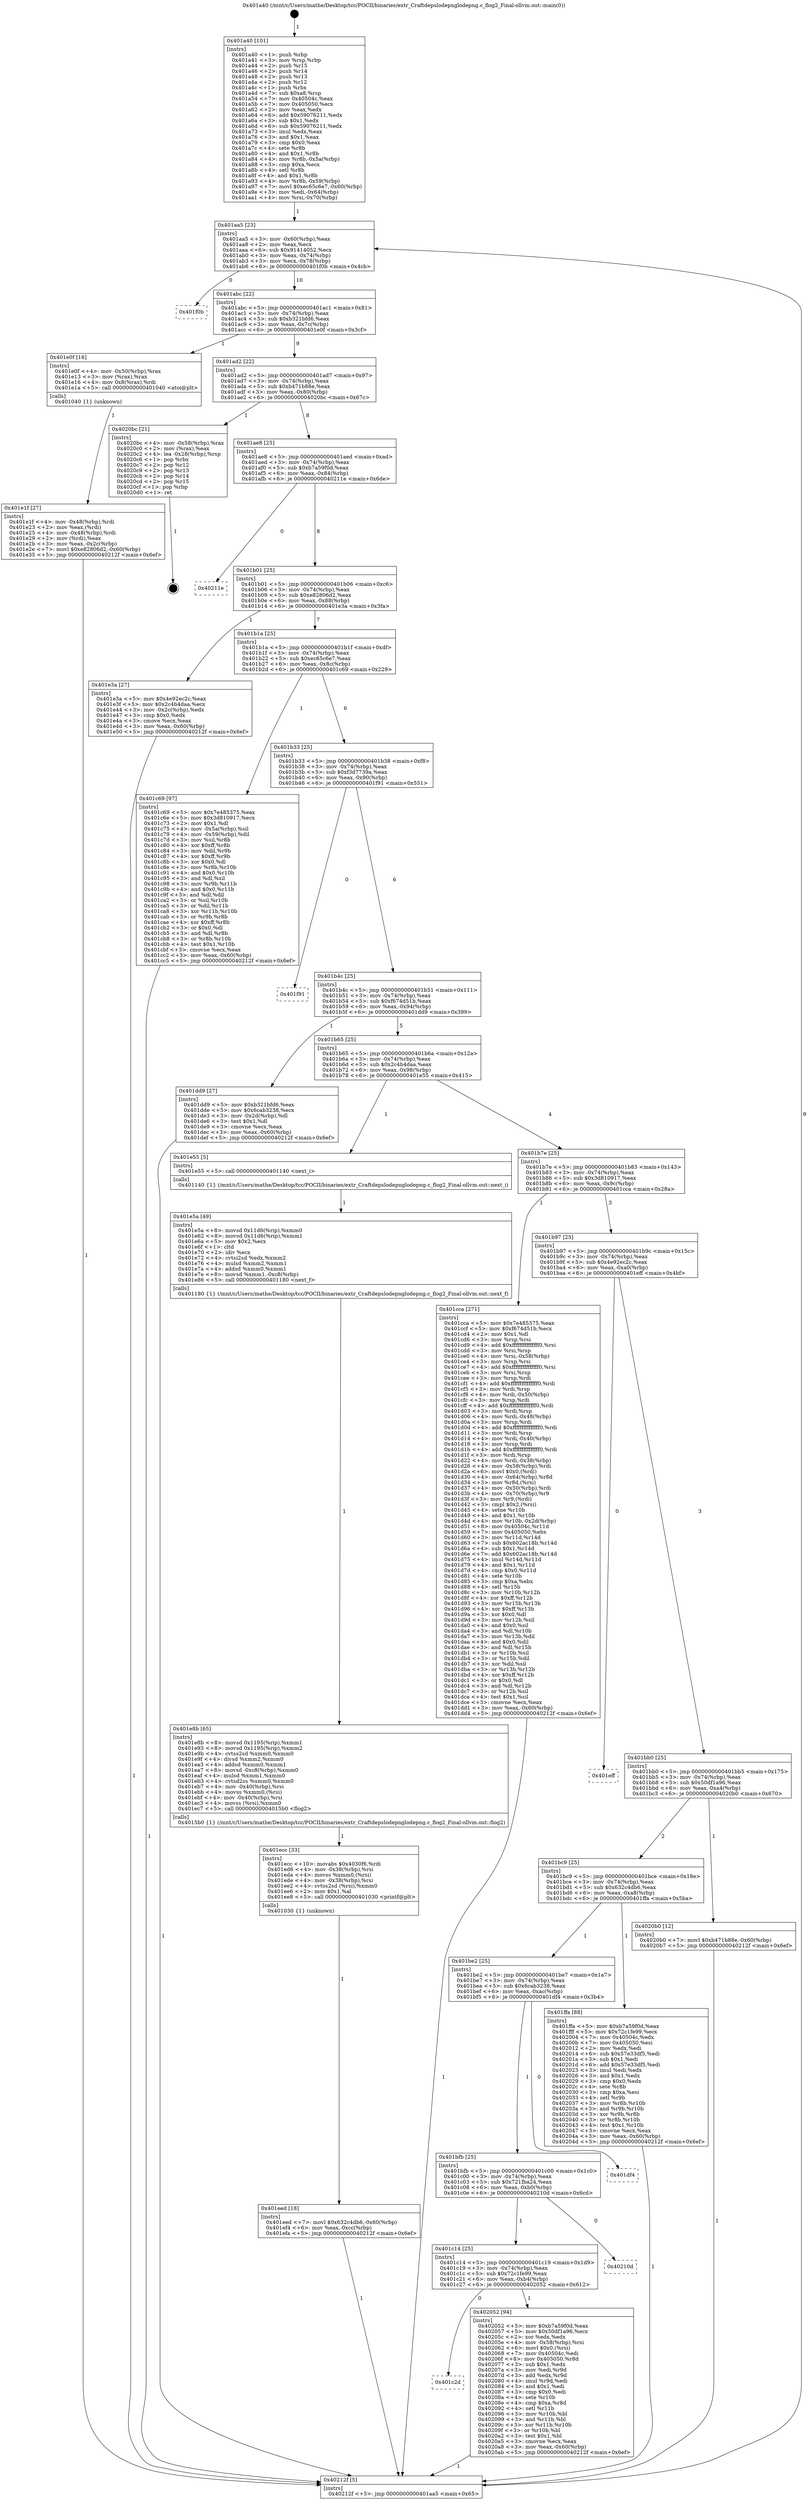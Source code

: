 digraph "0x401a40" {
  label = "0x401a40 (/mnt/c/Users/mathe/Desktop/tcc/POCII/binaries/extr_Craftdepslodepnglodepng.c_flog2_Final-ollvm.out::main(0))"
  labelloc = "t"
  node[shape=record]

  Entry [label="",width=0.3,height=0.3,shape=circle,fillcolor=black,style=filled]
  "0x401aa5" [label="{
     0x401aa5 [23]\l
     | [instrs]\l
     &nbsp;&nbsp;0x401aa5 \<+3\>: mov -0x60(%rbp),%eax\l
     &nbsp;&nbsp;0x401aa8 \<+2\>: mov %eax,%ecx\l
     &nbsp;&nbsp;0x401aaa \<+6\>: sub $0x91414052,%ecx\l
     &nbsp;&nbsp;0x401ab0 \<+3\>: mov %eax,-0x74(%rbp)\l
     &nbsp;&nbsp;0x401ab3 \<+3\>: mov %ecx,-0x78(%rbp)\l
     &nbsp;&nbsp;0x401ab6 \<+6\>: je 0000000000401f0b \<main+0x4cb\>\l
  }"]
  "0x401f0b" [label="{
     0x401f0b\l
  }", style=dashed]
  "0x401abc" [label="{
     0x401abc [22]\l
     | [instrs]\l
     &nbsp;&nbsp;0x401abc \<+5\>: jmp 0000000000401ac1 \<main+0x81\>\l
     &nbsp;&nbsp;0x401ac1 \<+3\>: mov -0x74(%rbp),%eax\l
     &nbsp;&nbsp;0x401ac4 \<+5\>: sub $0xb321bfd6,%eax\l
     &nbsp;&nbsp;0x401ac9 \<+3\>: mov %eax,-0x7c(%rbp)\l
     &nbsp;&nbsp;0x401acc \<+6\>: je 0000000000401e0f \<main+0x3cf\>\l
  }"]
  Exit [label="",width=0.3,height=0.3,shape=circle,fillcolor=black,style=filled,peripheries=2]
  "0x401e0f" [label="{
     0x401e0f [16]\l
     | [instrs]\l
     &nbsp;&nbsp;0x401e0f \<+4\>: mov -0x50(%rbp),%rax\l
     &nbsp;&nbsp;0x401e13 \<+3\>: mov (%rax),%rax\l
     &nbsp;&nbsp;0x401e16 \<+4\>: mov 0x8(%rax),%rdi\l
     &nbsp;&nbsp;0x401e1a \<+5\>: call 0000000000401040 \<atoi@plt\>\l
     | [calls]\l
     &nbsp;&nbsp;0x401040 \{1\} (unknown)\l
  }"]
  "0x401ad2" [label="{
     0x401ad2 [22]\l
     | [instrs]\l
     &nbsp;&nbsp;0x401ad2 \<+5\>: jmp 0000000000401ad7 \<main+0x97\>\l
     &nbsp;&nbsp;0x401ad7 \<+3\>: mov -0x74(%rbp),%eax\l
     &nbsp;&nbsp;0x401ada \<+5\>: sub $0xb471b88e,%eax\l
     &nbsp;&nbsp;0x401adf \<+3\>: mov %eax,-0x80(%rbp)\l
     &nbsp;&nbsp;0x401ae2 \<+6\>: je 00000000004020bc \<main+0x67c\>\l
  }"]
  "0x401c2d" [label="{
     0x401c2d\l
  }", style=dashed]
  "0x4020bc" [label="{
     0x4020bc [21]\l
     | [instrs]\l
     &nbsp;&nbsp;0x4020bc \<+4\>: mov -0x58(%rbp),%rax\l
     &nbsp;&nbsp;0x4020c0 \<+2\>: mov (%rax),%eax\l
     &nbsp;&nbsp;0x4020c2 \<+4\>: lea -0x28(%rbp),%rsp\l
     &nbsp;&nbsp;0x4020c6 \<+1\>: pop %rbx\l
     &nbsp;&nbsp;0x4020c7 \<+2\>: pop %r12\l
     &nbsp;&nbsp;0x4020c9 \<+2\>: pop %r13\l
     &nbsp;&nbsp;0x4020cb \<+2\>: pop %r14\l
     &nbsp;&nbsp;0x4020cd \<+2\>: pop %r15\l
     &nbsp;&nbsp;0x4020cf \<+1\>: pop %rbp\l
     &nbsp;&nbsp;0x4020d0 \<+1\>: ret\l
  }"]
  "0x401ae8" [label="{
     0x401ae8 [25]\l
     | [instrs]\l
     &nbsp;&nbsp;0x401ae8 \<+5\>: jmp 0000000000401aed \<main+0xad\>\l
     &nbsp;&nbsp;0x401aed \<+3\>: mov -0x74(%rbp),%eax\l
     &nbsp;&nbsp;0x401af0 \<+5\>: sub $0xb7a59f0d,%eax\l
     &nbsp;&nbsp;0x401af5 \<+6\>: mov %eax,-0x84(%rbp)\l
     &nbsp;&nbsp;0x401afb \<+6\>: je 000000000040211e \<main+0x6de\>\l
  }"]
  "0x402052" [label="{
     0x402052 [94]\l
     | [instrs]\l
     &nbsp;&nbsp;0x402052 \<+5\>: mov $0xb7a59f0d,%eax\l
     &nbsp;&nbsp;0x402057 \<+5\>: mov $0x50df1a96,%ecx\l
     &nbsp;&nbsp;0x40205c \<+2\>: xor %edx,%edx\l
     &nbsp;&nbsp;0x40205e \<+4\>: mov -0x58(%rbp),%rsi\l
     &nbsp;&nbsp;0x402062 \<+6\>: movl $0x0,(%rsi)\l
     &nbsp;&nbsp;0x402068 \<+7\>: mov 0x40504c,%edi\l
     &nbsp;&nbsp;0x40206f \<+8\>: mov 0x405050,%r8d\l
     &nbsp;&nbsp;0x402077 \<+3\>: sub $0x1,%edx\l
     &nbsp;&nbsp;0x40207a \<+3\>: mov %edi,%r9d\l
     &nbsp;&nbsp;0x40207d \<+3\>: add %edx,%r9d\l
     &nbsp;&nbsp;0x402080 \<+4\>: imul %r9d,%edi\l
     &nbsp;&nbsp;0x402084 \<+3\>: and $0x1,%edi\l
     &nbsp;&nbsp;0x402087 \<+3\>: cmp $0x0,%edi\l
     &nbsp;&nbsp;0x40208a \<+4\>: sete %r10b\l
     &nbsp;&nbsp;0x40208e \<+4\>: cmp $0xa,%r8d\l
     &nbsp;&nbsp;0x402092 \<+4\>: setl %r11b\l
     &nbsp;&nbsp;0x402096 \<+3\>: mov %r10b,%bl\l
     &nbsp;&nbsp;0x402099 \<+3\>: and %r11b,%bl\l
     &nbsp;&nbsp;0x40209c \<+3\>: xor %r11b,%r10b\l
     &nbsp;&nbsp;0x40209f \<+3\>: or %r10b,%bl\l
     &nbsp;&nbsp;0x4020a2 \<+3\>: test $0x1,%bl\l
     &nbsp;&nbsp;0x4020a5 \<+3\>: cmovne %ecx,%eax\l
     &nbsp;&nbsp;0x4020a8 \<+3\>: mov %eax,-0x60(%rbp)\l
     &nbsp;&nbsp;0x4020ab \<+5\>: jmp 000000000040212f \<main+0x6ef\>\l
  }"]
  "0x40211e" [label="{
     0x40211e\l
  }", style=dashed]
  "0x401b01" [label="{
     0x401b01 [25]\l
     | [instrs]\l
     &nbsp;&nbsp;0x401b01 \<+5\>: jmp 0000000000401b06 \<main+0xc6\>\l
     &nbsp;&nbsp;0x401b06 \<+3\>: mov -0x74(%rbp),%eax\l
     &nbsp;&nbsp;0x401b09 \<+5\>: sub $0xe82806d2,%eax\l
     &nbsp;&nbsp;0x401b0e \<+6\>: mov %eax,-0x88(%rbp)\l
     &nbsp;&nbsp;0x401b14 \<+6\>: je 0000000000401e3a \<main+0x3fa\>\l
  }"]
  "0x401c14" [label="{
     0x401c14 [25]\l
     | [instrs]\l
     &nbsp;&nbsp;0x401c14 \<+5\>: jmp 0000000000401c19 \<main+0x1d9\>\l
     &nbsp;&nbsp;0x401c19 \<+3\>: mov -0x74(%rbp),%eax\l
     &nbsp;&nbsp;0x401c1c \<+5\>: sub $0x72c1fe99,%eax\l
     &nbsp;&nbsp;0x401c21 \<+6\>: mov %eax,-0xb4(%rbp)\l
     &nbsp;&nbsp;0x401c27 \<+6\>: je 0000000000402052 \<main+0x612\>\l
  }"]
  "0x401e3a" [label="{
     0x401e3a [27]\l
     | [instrs]\l
     &nbsp;&nbsp;0x401e3a \<+5\>: mov $0x4e92ec2c,%eax\l
     &nbsp;&nbsp;0x401e3f \<+5\>: mov $0x2c4b4daa,%ecx\l
     &nbsp;&nbsp;0x401e44 \<+3\>: mov -0x2c(%rbp),%edx\l
     &nbsp;&nbsp;0x401e47 \<+3\>: cmp $0x0,%edx\l
     &nbsp;&nbsp;0x401e4a \<+3\>: cmove %ecx,%eax\l
     &nbsp;&nbsp;0x401e4d \<+3\>: mov %eax,-0x60(%rbp)\l
     &nbsp;&nbsp;0x401e50 \<+5\>: jmp 000000000040212f \<main+0x6ef\>\l
  }"]
  "0x401b1a" [label="{
     0x401b1a [25]\l
     | [instrs]\l
     &nbsp;&nbsp;0x401b1a \<+5\>: jmp 0000000000401b1f \<main+0xdf\>\l
     &nbsp;&nbsp;0x401b1f \<+3\>: mov -0x74(%rbp),%eax\l
     &nbsp;&nbsp;0x401b22 \<+5\>: sub $0xec65c6e7,%eax\l
     &nbsp;&nbsp;0x401b27 \<+6\>: mov %eax,-0x8c(%rbp)\l
     &nbsp;&nbsp;0x401b2d \<+6\>: je 0000000000401c69 \<main+0x229\>\l
  }"]
  "0x40210d" [label="{
     0x40210d\l
  }", style=dashed]
  "0x401c69" [label="{
     0x401c69 [97]\l
     | [instrs]\l
     &nbsp;&nbsp;0x401c69 \<+5\>: mov $0x7e485375,%eax\l
     &nbsp;&nbsp;0x401c6e \<+5\>: mov $0x3d810917,%ecx\l
     &nbsp;&nbsp;0x401c73 \<+2\>: mov $0x1,%dl\l
     &nbsp;&nbsp;0x401c75 \<+4\>: mov -0x5a(%rbp),%sil\l
     &nbsp;&nbsp;0x401c79 \<+4\>: mov -0x59(%rbp),%dil\l
     &nbsp;&nbsp;0x401c7d \<+3\>: mov %sil,%r8b\l
     &nbsp;&nbsp;0x401c80 \<+4\>: xor $0xff,%r8b\l
     &nbsp;&nbsp;0x401c84 \<+3\>: mov %dil,%r9b\l
     &nbsp;&nbsp;0x401c87 \<+4\>: xor $0xff,%r9b\l
     &nbsp;&nbsp;0x401c8b \<+3\>: xor $0x0,%dl\l
     &nbsp;&nbsp;0x401c8e \<+3\>: mov %r8b,%r10b\l
     &nbsp;&nbsp;0x401c91 \<+4\>: and $0x0,%r10b\l
     &nbsp;&nbsp;0x401c95 \<+3\>: and %dl,%sil\l
     &nbsp;&nbsp;0x401c98 \<+3\>: mov %r9b,%r11b\l
     &nbsp;&nbsp;0x401c9b \<+4\>: and $0x0,%r11b\l
     &nbsp;&nbsp;0x401c9f \<+3\>: and %dl,%dil\l
     &nbsp;&nbsp;0x401ca2 \<+3\>: or %sil,%r10b\l
     &nbsp;&nbsp;0x401ca5 \<+3\>: or %dil,%r11b\l
     &nbsp;&nbsp;0x401ca8 \<+3\>: xor %r11b,%r10b\l
     &nbsp;&nbsp;0x401cab \<+3\>: or %r9b,%r8b\l
     &nbsp;&nbsp;0x401cae \<+4\>: xor $0xff,%r8b\l
     &nbsp;&nbsp;0x401cb2 \<+3\>: or $0x0,%dl\l
     &nbsp;&nbsp;0x401cb5 \<+3\>: and %dl,%r8b\l
     &nbsp;&nbsp;0x401cb8 \<+3\>: or %r8b,%r10b\l
     &nbsp;&nbsp;0x401cbb \<+4\>: test $0x1,%r10b\l
     &nbsp;&nbsp;0x401cbf \<+3\>: cmovne %ecx,%eax\l
     &nbsp;&nbsp;0x401cc2 \<+3\>: mov %eax,-0x60(%rbp)\l
     &nbsp;&nbsp;0x401cc5 \<+5\>: jmp 000000000040212f \<main+0x6ef\>\l
  }"]
  "0x401b33" [label="{
     0x401b33 [25]\l
     | [instrs]\l
     &nbsp;&nbsp;0x401b33 \<+5\>: jmp 0000000000401b38 \<main+0xf8\>\l
     &nbsp;&nbsp;0x401b38 \<+3\>: mov -0x74(%rbp),%eax\l
     &nbsp;&nbsp;0x401b3b \<+5\>: sub $0xf3d7739a,%eax\l
     &nbsp;&nbsp;0x401b40 \<+6\>: mov %eax,-0x90(%rbp)\l
     &nbsp;&nbsp;0x401b46 \<+6\>: je 0000000000401f91 \<main+0x551\>\l
  }"]
  "0x40212f" [label="{
     0x40212f [5]\l
     | [instrs]\l
     &nbsp;&nbsp;0x40212f \<+5\>: jmp 0000000000401aa5 \<main+0x65\>\l
  }"]
  "0x401a40" [label="{
     0x401a40 [101]\l
     | [instrs]\l
     &nbsp;&nbsp;0x401a40 \<+1\>: push %rbp\l
     &nbsp;&nbsp;0x401a41 \<+3\>: mov %rsp,%rbp\l
     &nbsp;&nbsp;0x401a44 \<+2\>: push %r15\l
     &nbsp;&nbsp;0x401a46 \<+2\>: push %r14\l
     &nbsp;&nbsp;0x401a48 \<+2\>: push %r13\l
     &nbsp;&nbsp;0x401a4a \<+2\>: push %r12\l
     &nbsp;&nbsp;0x401a4c \<+1\>: push %rbx\l
     &nbsp;&nbsp;0x401a4d \<+7\>: sub $0xa8,%rsp\l
     &nbsp;&nbsp;0x401a54 \<+7\>: mov 0x40504c,%eax\l
     &nbsp;&nbsp;0x401a5b \<+7\>: mov 0x405050,%ecx\l
     &nbsp;&nbsp;0x401a62 \<+2\>: mov %eax,%edx\l
     &nbsp;&nbsp;0x401a64 \<+6\>: add $0x59076211,%edx\l
     &nbsp;&nbsp;0x401a6a \<+3\>: sub $0x1,%edx\l
     &nbsp;&nbsp;0x401a6d \<+6\>: sub $0x59076211,%edx\l
     &nbsp;&nbsp;0x401a73 \<+3\>: imul %edx,%eax\l
     &nbsp;&nbsp;0x401a76 \<+3\>: and $0x1,%eax\l
     &nbsp;&nbsp;0x401a79 \<+3\>: cmp $0x0,%eax\l
     &nbsp;&nbsp;0x401a7c \<+4\>: sete %r8b\l
     &nbsp;&nbsp;0x401a80 \<+4\>: and $0x1,%r8b\l
     &nbsp;&nbsp;0x401a84 \<+4\>: mov %r8b,-0x5a(%rbp)\l
     &nbsp;&nbsp;0x401a88 \<+3\>: cmp $0xa,%ecx\l
     &nbsp;&nbsp;0x401a8b \<+4\>: setl %r8b\l
     &nbsp;&nbsp;0x401a8f \<+4\>: and $0x1,%r8b\l
     &nbsp;&nbsp;0x401a93 \<+4\>: mov %r8b,-0x59(%rbp)\l
     &nbsp;&nbsp;0x401a97 \<+7\>: movl $0xec65c6e7,-0x60(%rbp)\l
     &nbsp;&nbsp;0x401a9e \<+3\>: mov %edi,-0x64(%rbp)\l
     &nbsp;&nbsp;0x401aa1 \<+4\>: mov %rsi,-0x70(%rbp)\l
  }"]
  "0x401bfb" [label="{
     0x401bfb [25]\l
     | [instrs]\l
     &nbsp;&nbsp;0x401bfb \<+5\>: jmp 0000000000401c00 \<main+0x1c0\>\l
     &nbsp;&nbsp;0x401c00 \<+3\>: mov -0x74(%rbp),%eax\l
     &nbsp;&nbsp;0x401c03 \<+5\>: sub $0x721fba24,%eax\l
     &nbsp;&nbsp;0x401c08 \<+6\>: mov %eax,-0xb0(%rbp)\l
     &nbsp;&nbsp;0x401c0e \<+6\>: je 000000000040210d \<main+0x6cd\>\l
  }"]
  "0x401f91" [label="{
     0x401f91\l
  }", style=dashed]
  "0x401b4c" [label="{
     0x401b4c [25]\l
     | [instrs]\l
     &nbsp;&nbsp;0x401b4c \<+5\>: jmp 0000000000401b51 \<main+0x111\>\l
     &nbsp;&nbsp;0x401b51 \<+3\>: mov -0x74(%rbp),%eax\l
     &nbsp;&nbsp;0x401b54 \<+5\>: sub $0xf674d51b,%eax\l
     &nbsp;&nbsp;0x401b59 \<+6\>: mov %eax,-0x94(%rbp)\l
     &nbsp;&nbsp;0x401b5f \<+6\>: je 0000000000401dd9 \<main+0x399\>\l
  }"]
  "0x401df4" [label="{
     0x401df4\l
  }", style=dashed]
  "0x401dd9" [label="{
     0x401dd9 [27]\l
     | [instrs]\l
     &nbsp;&nbsp;0x401dd9 \<+5\>: mov $0xb321bfd6,%eax\l
     &nbsp;&nbsp;0x401dde \<+5\>: mov $0x6cab3238,%ecx\l
     &nbsp;&nbsp;0x401de3 \<+3\>: mov -0x2d(%rbp),%dl\l
     &nbsp;&nbsp;0x401de6 \<+3\>: test $0x1,%dl\l
     &nbsp;&nbsp;0x401de9 \<+3\>: cmovne %ecx,%eax\l
     &nbsp;&nbsp;0x401dec \<+3\>: mov %eax,-0x60(%rbp)\l
     &nbsp;&nbsp;0x401def \<+5\>: jmp 000000000040212f \<main+0x6ef\>\l
  }"]
  "0x401b65" [label="{
     0x401b65 [25]\l
     | [instrs]\l
     &nbsp;&nbsp;0x401b65 \<+5\>: jmp 0000000000401b6a \<main+0x12a\>\l
     &nbsp;&nbsp;0x401b6a \<+3\>: mov -0x74(%rbp),%eax\l
     &nbsp;&nbsp;0x401b6d \<+5\>: sub $0x2c4b4daa,%eax\l
     &nbsp;&nbsp;0x401b72 \<+6\>: mov %eax,-0x98(%rbp)\l
     &nbsp;&nbsp;0x401b78 \<+6\>: je 0000000000401e55 \<main+0x415\>\l
  }"]
  "0x401be2" [label="{
     0x401be2 [25]\l
     | [instrs]\l
     &nbsp;&nbsp;0x401be2 \<+5\>: jmp 0000000000401be7 \<main+0x1a7\>\l
     &nbsp;&nbsp;0x401be7 \<+3\>: mov -0x74(%rbp),%eax\l
     &nbsp;&nbsp;0x401bea \<+5\>: sub $0x6cab3238,%eax\l
     &nbsp;&nbsp;0x401bef \<+6\>: mov %eax,-0xac(%rbp)\l
     &nbsp;&nbsp;0x401bf5 \<+6\>: je 0000000000401df4 \<main+0x3b4\>\l
  }"]
  "0x401e55" [label="{
     0x401e55 [5]\l
     | [instrs]\l
     &nbsp;&nbsp;0x401e55 \<+5\>: call 0000000000401140 \<next_i\>\l
     | [calls]\l
     &nbsp;&nbsp;0x401140 \{1\} (/mnt/c/Users/mathe/Desktop/tcc/POCII/binaries/extr_Craftdepslodepnglodepng.c_flog2_Final-ollvm.out::next_i)\l
  }"]
  "0x401b7e" [label="{
     0x401b7e [25]\l
     | [instrs]\l
     &nbsp;&nbsp;0x401b7e \<+5\>: jmp 0000000000401b83 \<main+0x143\>\l
     &nbsp;&nbsp;0x401b83 \<+3\>: mov -0x74(%rbp),%eax\l
     &nbsp;&nbsp;0x401b86 \<+5\>: sub $0x3d810917,%eax\l
     &nbsp;&nbsp;0x401b8b \<+6\>: mov %eax,-0x9c(%rbp)\l
     &nbsp;&nbsp;0x401b91 \<+6\>: je 0000000000401cca \<main+0x28a\>\l
  }"]
  "0x401ffa" [label="{
     0x401ffa [88]\l
     | [instrs]\l
     &nbsp;&nbsp;0x401ffa \<+5\>: mov $0xb7a59f0d,%eax\l
     &nbsp;&nbsp;0x401fff \<+5\>: mov $0x72c1fe99,%ecx\l
     &nbsp;&nbsp;0x402004 \<+7\>: mov 0x40504c,%edx\l
     &nbsp;&nbsp;0x40200b \<+7\>: mov 0x405050,%esi\l
     &nbsp;&nbsp;0x402012 \<+2\>: mov %edx,%edi\l
     &nbsp;&nbsp;0x402014 \<+6\>: sub $0x57e33df5,%edi\l
     &nbsp;&nbsp;0x40201a \<+3\>: sub $0x1,%edi\l
     &nbsp;&nbsp;0x40201d \<+6\>: add $0x57e33df5,%edi\l
     &nbsp;&nbsp;0x402023 \<+3\>: imul %edi,%edx\l
     &nbsp;&nbsp;0x402026 \<+3\>: and $0x1,%edx\l
     &nbsp;&nbsp;0x402029 \<+3\>: cmp $0x0,%edx\l
     &nbsp;&nbsp;0x40202c \<+4\>: sete %r8b\l
     &nbsp;&nbsp;0x402030 \<+3\>: cmp $0xa,%esi\l
     &nbsp;&nbsp;0x402033 \<+4\>: setl %r9b\l
     &nbsp;&nbsp;0x402037 \<+3\>: mov %r8b,%r10b\l
     &nbsp;&nbsp;0x40203a \<+3\>: and %r9b,%r10b\l
     &nbsp;&nbsp;0x40203d \<+3\>: xor %r9b,%r8b\l
     &nbsp;&nbsp;0x402040 \<+3\>: or %r8b,%r10b\l
     &nbsp;&nbsp;0x402043 \<+4\>: test $0x1,%r10b\l
     &nbsp;&nbsp;0x402047 \<+3\>: cmovne %ecx,%eax\l
     &nbsp;&nbsp;0x40204a \<+3\>: mov %eax,-0x60(%rbp)\l
     &nbsp;&nbsp;0x40204d \<+5\>: jmp 000000000040212f \<main+0x6ef\>\l
  }"]
  "0x401cca" [label="{
     0x401cca [271]\l
     | [instrs]\l
     &nbsp;&nbsp;0x401cca \<+5\>: mov $0x7e485375,%eax\l
     &nbsp;&nbsp;0x401ccf \<+5\>: mov $0xf674d51b,%ecx\l
     &nbsp;&nbsp;0x401cd4 \<+2\>: mov $0x1,%dl\l
     &nbsp;&nbsp;0x401cd6 \<+3\>: mov %rsp,%rsi\l
     &nbsp;&nbsp;0x401cd9 \<+4\>: add $0xfffffffffffffff0,%rsi\l
     &nbsp;&nbsp;0x401cdd \<+3\>: mov %rsi,%rsp\l
     &nbsp;&nbsp;0x401ce0 \<+4\>: mov %rsi,-0x58(%rbp)\l
     &nbsp;&nbsp;0x401ce4 \<+3\>: mov %rsp,%rsi\l
     &nbsp;&nbsp;0x401ce7 \<+4\>: add $0xfffffffffffffff0,%rsi\l
     &nbsp;&nbsp;0x401ceb \<+3\>: mov %rsi,%rsp\l
     &nbsp;&nbsp;0x401cee \<+3\>: mov %rsp,%rdi\l
     &nbsp;&nbsp;0x401cf1 \<+4\>: add $0xfffffffffffffff0,%rdi\l
     &nbsp;&nbsp;0x401cf5 \<+3\>: mov %rdi,%rsp\l
     &nbsp;&nbsp;0x401cf8 \<+4\>: mov %rdi,-0x50(%rbp)\l
     &nbsp;&nbsp;0x401cfc \<+3\>: mov %rsp,%rdi\l
     &nbsp;&nbsp;0x401cff \<+4\>: add $0xfffffffffffffff0,%rdi\l
     &nbsp;&nbsp;0x401d03 \<+3\>: mov %rdi,%rsp\l
     &nbsp;&nbsp;0x401d06 \<+4\>: mov %rdi,-0x48(%rbp)\l
     &nbsp;&nbsp;0x401d0a \<+3\>: mov %rsp,%rdi\l
     &nbsp;&nbsp;0x401d0d \<+4\>: add $0xfffffffffffffff0,%rdi\l
     &nbsp;&nbsp;0x401d11 \<+3\>: mov %rdi,%rsp\l
     &nbsp;&nbsp;0x401d14 \<+4\>: mov %rdi,-0x40(%rbp)\l
     &nbsp;&nbsp;0x401d18 \<+3\>: mov %rsp,%rdi\l
     &nbsp;&nbsp;0x401d1b \<+4\>: add $0xfffffffffffffff0,%rdi\l
     &nbsp;&nbsp;0x401d1f \<+3\>: mov %rdi,%rsp\l
     &nbsp;&nbsp;0x401d22 \<+4\>: mov %rdi,-0x38(%rbp)\l
     &nbsp;&nbsp;0x401d26 \<+4\>: mov -0x58(%rbp),%rdi\l
     &nbsp;&nbsp;0x401d2a \<+6\>: movl $0x0,(%rdi)\l
     &nbsp;&nbsp;0x401d30 \<+4\>: mov -0x64(%rbp),%r8d\l
     &nbsp;&nbsp;0x401d34 \<+3\>: mov %r8d,(%rsi)\l
     &nbsp;&nbsp;0x401d37 \<+4\>: mov -0x50(%rbp),%rdi\l
     &nbsp;&nbsp;0x401d3b \<+4\>: mov -0x70(%rbp),%r9\l
     &nbsp;&nbsp;0x401d3f \<+3\>: mov %r9,(%rdi)\l
     &nbsp;&nbsp;0x401d42 \<+3\>: cmpl $0x2,(%rsi)\l
     &nbsp;&nbsp;0x401d45 \<+4\>: setne %r10b\l
     &nbsp;&nbsp;0x401d49 \<+4\>: and $0x1,%r10b\l
     &nbsp;&nbsp;0x401d4d \<+4\>: mov %r10b,-0x2d(%rbp)\l
     &nbsp;&nbsp;0x401d51 \<+8\>: mov 0x40504c,%r11d\l
     &nbsp;&nbsp;0x401d59 \<+7\>: mov 0x405050,%ebx\l
     &nbsp;&nbsp;0x401d60 \<+3\>: mov %r11d,%r14d\l
     &nbsp;&nbsp;0x401d63 \<+7\>: sub $0x602ac18b,%r14d\l
     &nbsp;&nbsp;0x401d6a \<+4\>: sub $0x1,%r14d\l
     &nbsp;&nbsp;0x401d6e \<+7\>: add $0x602ac18b,%r14d\l
     &nbsp;&nbsp;0x401d75 \<+4\>: imul %r14d,%r11d\l
     &nbsp;&nbsp;0x401d79 \<+4\>: and $0x1,%r11d\l
     &nbsp;&nbsp;0x401d7d \<+4\>: cmp $0x0,%r11d\l
     &nbsp;&nbsp;0x401d81 \<+4\>: sete %r10b\l
     &nbsp;&nbsp;0x401d85 \<+3\>: cmp $0xa,%ebx\l
     &nbsp;&nbsp;0x401d88 \<+4\>: setl %r15b\l
     &nbsp;&nbsp;0x401d8c \<+3\>: mov %r10b,%r12b\l
     &nbsp;&nbsp;0x401d8f \<+4\>: xor $0xff,%r12b\l
     &nbsp;&nbsp;0x401d93 \<+3\>: mov %r15b,%r13b\l
     &nbsp;&nbsp;0x401d96 \<+4\>: xor $0xff,%r13b\l
     &nbsp;&nbsp;0x401d9a \<+3\>: xor $0x0,%dl\l
     &nbsp;&nbsp;0x401d9d \<+3\>: mov %r12b,%sil\l
     &nbsp;&nbsp;0x401da0 \<+4\>: and $0x0,%sil\l
     &nbsp;&nbsp;0x401da4 \<+3\>: and %dl,%r10b\l
     &nbsp;&nbsp;0x401da7 \<+3\>: mov %r13b,%dil\l
     &nbsp;&nbsp;0x401daa \<+4\>: and $0x0,%dil\l
     &nbsp;&nbsp;0x401dae \<+3\>: and %dl,%r15b\l
     &nbsp;&nbsp;0x401db1 \<+3\>: or %r10b,%sil\l
     &nbsp;&nbsp;0x401db4 \<+3\>: or %r15b,%dil\l
     &nbsp;&nbsp;0x401db7 \<+3\>: xor %dil,%sil\l
     &nbsp;&nbsp;0x401dba \<+3\>: or %r13b,%r12b\l
     &nbsp;&nbsp;0x401dbd \<+4\>: xor $0xff,%r12b\l
     &nbsp;&nbsp;0x401dc1 \<+3\>: or $0x0,%dl\l
     &nbsp;&nbsp;0x401dc4 \<+3\>: and %dl,%r12b\l
     &nbsp;&nbsp;0x401dc7 \<+3\>: or %r12b,%sil\l
     &nbsp;&nbsp;0x401dca \<+4\>: test $0x1,%sil\l
     &nbsp;&nbsp;0x401dce \<+3\>: cmovne %ecx,%eax\l
     &nbsp;&nbsp;0x401dd1 \<+3\>: mov %eax,-0x60(%rbp)\l
     &nbsp;&nbsp;0x401dd4 \<+5\>: jmp 000000000040212f \<main+0x6ef\>\l
  }"]
  "0x401b97" [label="{
     0x401b97 [25]\l
     | [instrs]\l
     &nbsp;&nbsp;0x401b97 \<+5\>: jmp 0000000000401b9c \<main+0x15c\>\l
     &nbsp;&nbsp;0x401b9c \<+3\>: mov -0x74(%rbp),%eax\l
     &nbsp;&nbsp;0x401b9f \<+5\>: sub $0x4e92ec2c,%eax\l
     &nbsp;&nbsp;0x401ba4 \<+6\>: mov %eax,-0xa0(%rbp)\l
     &nbsp;&nbsp;0x401baa \<+6\>: je 0000000000401eff \<main+0x4bf\>\l
  }"]
  "0x401bc9" [label="{
     0x401bc9 [25]\l
     | [instrs]\l
     &nbsp;&nbsp;0x401bc9 \<+5\>: jmp 0000000000401bce \<main+0x18e\>\l
     &nbsp;&nbsp;0x401bce \<+3\>: mov -0x74(%rbp),%eax\l
     &nbsp;&nbsp;0x401bd1 \<+5\>: sub $0x632c4db6,%eax\l
     &nbsp;&nbsp;0x401bd6 \<+6\>: mov %eax,-0xa8(%rbp)\l
     &nbsp;&nbsp;0x401bdc \<+6\>: je 0000000000401ffa \<main+0x5ba\>\l
  }"]
  "0x401e1f" [label="{
     0x401e1f [27]\l
     | [instrs]\l
     &nbsp;&nbsp;0x401e1f \<+4\>: mov -0x48(%rbp),%rdi\l
     &nbsp;&nbsp;0x401e23 \<+2\>: mov %eax,(%rdi)\l
     &nbsp;&nbsp;0x401e25 \<+4\>: mov -0x48(%rbp),%rdi\l
     &nbsp;&nbsp;0x401e29 \<+2\>: mov (%rdi),%eax\l
     &nbsp;&nbsp;0x401e2b \<+3\>: mov %eax,-0x2c(%rbp)\l
     &nbsp;&nbsp;0x401e2e \<+7\>: movl $0xe82806d2,-0x60(%rbp)\l
     &nbsp;&nbsp;0x401e35 \<+5\>: jmp 000000000040212f \<main+0x6ef\>\l
  }"]
  "0x401e5a" [label="{
     0x401e5a [49]\l
     | [instrs]\l
     &nbsp;&nbsp;0x401e5a \<+8\>: movsd 0x11d6(%rip),%xmm0\l
     &nbsp;&nbsp;0x401e62 \<+8\>: movsd 0x11d6(%rip),%xmm1\l
     &nbsp;&nbsp;0x401e6a \<+5\>: mov $0x2,%ecx\l
     &nbsp;&nbsp;0x401e6f \<+1\>: cltd\l
     &nbsp;&nbsp;0x401e70 \<+2\>: idiv %ecx\l
     &nbsp;&nbsp;0x401e72 \<+4\>: cvtsi2sd %edx,%xmm2\l
     &nbsp;&nbsp;0x401e76 \<+4\>: mulsd %xmm2,%xmm1\l
     &nbsp;&nbsp;0x401e7a \<+4\>: addsd %xmm0,%xmm1\l
     &nbsp;&nbsp;0x401e7e \<+8\>: movsd %xmm1,-0xc8(%rbp)\l
     &nbsp;&nbsp;0x401e86 \<+5\>: call 0000000000401180 \<next_f\>\l
     | [calls]\l
     &nbsp;&nbsp;0x401180 \{1\} (/mnt/c/Users/mathe/Desktop/tcc/POCII/binaries/extr_Craftdepslodepnglodepng.c_flog2_Final-ollvm.out::next_f)\l
  }"]
  "0x401e8b" [label="{
     0x401e8b [65]\l
     | [instrs]\l
     &nbsp;&nbsp;0x401e8b \<+8\>: movsd 0x1195(%rip),%xmm1\l
     &nbsp;&nbsp;0x401e93 \<+8\>: movsd 0x1195(%rip),%xmm2\l
     &nbsp;&nbsp;0x401e9b \<+4\>: cvtss2sd %xmm0,%xmm0\l
     &nbsp;&nbsp;0x401e9f \<+4\>: divsd %xmm2,%xmm0\l
     &nbsp;&nbsp;0x401ea3 \<+4\>: addsd %xmm0,%xmm1\l
     &nbsp;&nbsp;0x401ea7 \<+8\>: movsd -0xc8(%rbp),%xmm0\l
     &nbsp;&nbsp;0x401eaf \<+4\>: mulsd %xmm1,%xmm0\l
     &nbsp;&nbsp;0x401eb3 \<+4\>: cvtsd2ss %xmm0,%xmm0\l
     &nbsp;&nbsp;0x401eb7 \<+4\>: mov -0x40(%rbp),%rsi\l
     &nbsp;&nbsp;0x401ebb \<+4\>: movss %xmm0,(%rsi)\l
     &nbsp;&nbsp;0x401ebf \<+4\>: mov -0x40(%rbp),%rsi\l
     &nbsp;&nbsp;0x401ec3 \<+4\>: movss (%rsi),%xmm0\l
     &nbsp;&nbsp;0x401ec7 \<+5\>: call 00000000004015b0 \<flog2\>\l
     | [calls]\l
     &nbsp;&nbsp;0x4015b0 \{1\} (/mnt/c/Users/mathe/Desktop/tcc/POCII/binaries/extr_Craftdepslodepnglodepng.c_flog2_Final-ollvm.out::flog2)\l
  }"]
  "0x401ecc" [label="{
     0x401ecc [33]\l
     | [instrs]\l
     &nbsp;&nbsp;0x401ecc \<+10\>: movabs $0x4030f6,%rdi\l
     &nbsp;&nbsp;0x401ed6 \<+4\>: mov -0x38(%rbp),%rsi\l
     &nbsp;&nbsp;0x401eda \<+4\>: movss %xmm0,(%rsi)\l
     &nbsp;&nbsp;0x401ede \<+4\>: mov -0x38(%rbp),%rsi\l
     &nbsp;&nbsp;0x401ee2 \<+4\>: cvtss2sd (%rsi),%xmm0\l
     &nbsp;&nbsp;0x401ee6 \<+2\>: mov $0x1,%al\l
     &nbsp;&nbsp;0x401ee8 \<+5\>: call 0000000000401030 \<printf@plt\>\l
     | [calls]\l
     &nbsp;&nbsp;0x401030 \{1\} (unknown)\l
  }"]
  "0x401eed" [label="{
     0x401eed [18]\l
     | [instrs]\l
     &nbsp;&nbsp;0x401eed \<+7\>: movl $0x632c4db6,-0x60(%rbp)\l
     &nbsp;&nbsp;0x401ef4 \<+6\>: mov %eax,-0xcc(%rbp)\l
     &nbsp;&nbsp;0x401efa \<+5\>: jmp 000000000040212f \<main+0x6ef\>\l
  }"]
  "0x4020b0" [label="{
     0x4020b0 [12]\l
     | [instrs]\l
     &nbsp;&nbsp;0x4020b0 \<+7\>: movl $0xb471b88e,-0x60(%rbp)\l
     &nbsp;&nbsp;0x4020b7 \<+5\>: jmp 000000000040212f \<main+0x6ef\>\l
  }"]
  "0x401eff" [label="{
     0x401eff\l
  }", style=dashed]
  "0x401bb0" [label="{
     0x401bb0 [25]\l
     | [instrs]\l
     &nbsp;&nbsp;0x401bb0 \<+5\>: jmp 0000000000401bb5 \<main+0x175\>\l
     &nbsp;&nbsp;0x401bb5 \<+3\>: mov -0x74(%rbp),%eax\l
     &nbsp;&nbsp;0x401bb8 \<+5\>: sub $0x50df1a96,%eax\l
     &nbsp;&nbsp;0x401bbd \<+6\>: mov %eax,-0xa4(%rbp)\l
     &nbsp;&nbsp;0x401bc3 \<+6\>: je 00000000004020b0 \<main+0x670\>\l
  }"]
  Entry -> "0x401a40" [label=" 1"]
  "0x401aa5" -> "0x401f0b" [label=" 0"]
  "0x401aa5" -> "0x401abc" [label=" 10"]
  "0x4020bc" -> Exit [label=" 1"]
  "0x401abc" -> "0x401e0f" [label=" 1"]
  "0x401abc" -> "0x401ad2" [label=" 9"]
  "0x4020b0" -> "0x40212f" [label=" 1"]
  "0x401ad2" -> "0x4020bc" [label=" 1"]
  "0x401ad2" -> "0x401ae8" [label=" 8"]
  "0x402052" -> "0x40212f" [label=" 1"]
  "0x401ae8" -> "0x40211e" [label=" 0"]
  "0x401ae8" -> "0x401b01" [label=" 8"]
  "0x401c14" -> "0x401c2d" [label=" 0"]
  "0x401b01" -> "0x401e3a" [label=" 1"]
  "0x401b01" -> "0x401b1a" [label=" 7"]
  "0x401c14" -> "0x402052" [label=" 1"]
  "0x401b1a" -> "0x401c69" [label=" 1"]
  "0x401b1a" -> "0x401b33" [label=" 6"]
  "0x401c69" -> "0x40212f" [label=" 1"]
  "0x401a40" -> "0x401aa5" [label=" 1"]
  "0x40212f" -> "0x401aa5" [label=" 9"]
  "0x401bfb" -> "0x401c14" [label=" 1"]
  "0x401b33" -> "0x401f91" [label=" 0"]
  "0x401b33" -> "0x401b4c" [label=" 6"]
  "0x401bfb" -> "0x40210d" [label=" 0"]
  "0x401b4c" -> "0x401dd9" [label=" 1"]
  "0x401b4c" -> "0x401b65" [label=" 5"]
  "0x401be2" -> "0x401bfb" [label=" 1"]
  "0x401b65" -> "0x401e55" [label=" 1"]
  "0x401b65" -> "0x401b7e" [label=" 4"]
  "0x401be2" -> "0x401df4" [label=" 0"]
  "0x401b7e" -> "0x401cca" [label=" 1"]
  "0x401b7e" -> "0x401b97" [label=" 3"]
  "0x401ffa" -> "0x40212f" [label=" 1"]
  "0x401cca" -> "0x40212f" [label=" 1"]
  "0x401dd9" -> "0x40212f" [label=" 1"]
  "0x401e0f" -> "0x401e1f" [label=" 1"]
  "0x401e1f" -> "0x40212f" [label=" 1"]
  "0x401e3a" -> "0x40212f" [label=" 1"]
  "0x401e55" -> "0x401e5a" [label=" 1"]
  "0x401e5a" -> "0x401e8b" [label=" 1"]
  "0x401e8b" -> "0x401ecc" [label=" 1"]
  "0x401ecc" -> "0x401eed" [label=" 1"]
  "0x401eed" -> "0x40212f" [label=" 1"]
  "0x401bc9" -> "0x401ffa" [label=" 1"]
  "0x401b97" -> "0x401eff" [label=" 0"]
  "0x401b97" -> "0x401bb0" [label=" 3"]
  "0x401bc9" -> "0x401be2" [label=" 1"]
  "0x401bb0" -> "0x4020b0" [label=" 1"]
  "0x401bb0" -> "0x401bc9" [label=" 2"]
}

